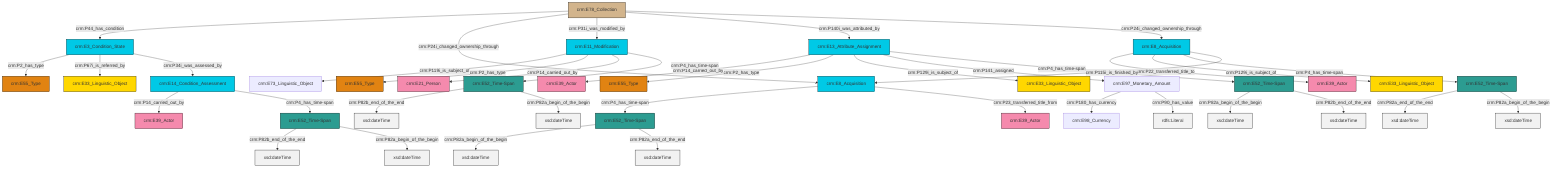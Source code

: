 graph TD
classDef Literal fill:#f2f2f2,stroke:#000000;
classDef CRM_Entity fill:#FFFFFF,stroke:#000000;
classDef Temporal_Entity fill:#00C9E6, stroke:#000000;
classDef Type fill:#E18312, stroke:#000000;
classDef Time-Span fill:#2C9C91, stroke:#000000;
classDef Appellation fill:#FFEB7F, stroke:#000000;
classDef Place fill:#008836, stroke:#000000;
classDef Persistent_Item fill:#B266B2, stroke:#000000;
classDef Conceptual_Object fill:#FFD700, stroke:#000000;
classDef Physical_Thing fill:#D2B48C, stroke:#000000;
classDef Actor fill:#f58aad, stroke:#000000;
classDef PC_Classes fill:#4ce600, stroke:#000000;
classDef Multi fill:#cccccc,stroke:#000000;

2["crm:E13_Attribute_Assignment"]:::Temporal_Entity -->|crm:P14_carried_out_by| 3["crm:E39_Actor"]:::Actor
4["crm:E78_Collection"]:::Physical_Thing -->|crm:P44_has_condition| 5["crm:E3_Condition_State"]:::Temporal_Entity
10["crm:E8_Acquisition"]:::Temporal_Entity -->|crm:P4_has_time-span| 11["crm:E52_Time-Span"]:::Time-Span
5["crm:E3_Condition_State"]:::Temporal_Entity -->|crm:P2_has_type| 12["crm:E55_Type"]:::Type
2["crm:E13_Attribute_Assignment"]:::Temporal_Entity -->|crm:P2_has_type| 8["crm:E55_Type"]:::Type
4["crm:E78_Collection"]:::Physical_Thing -->|crm:P24i_changed_ownership_through| 10["crm:E8_Acquisition"]:::Temporal_Entity
15["crm:E11_Modification"]:::Temporal_Entity -->|crm:P119i_is_subject_of| 16["crm:E73_Linguistic_Object"]:::Default
13["crm:E14_Condition_Assessment"]:::Temporal_Entity -->|crm:P14_carried_out_by| 21["crm:E39_Actor"]:::Actor
6["crm:E52_Time-Span"]:::Time-Span -->|crm:P82b_end_of_the_end| 22[xsd:dateTime]:::Literal
27["crm:E52_Time-Span"]:::Time-Span -->|crm:P82b_end_of_the_end| 28[xsd:dateTime]:::Literal
2["crm:E13_Attribute_Assignment"]:::Temporal_Entity -->|crm:P129i_is_subject_of| 31["crm:E33_Linguistic_Object"]:::Conceptual_Object
13["crm:E14_Condition_Assessment"]:::Temporal_Entity -->|crm:P4_has_time-span| 6["crm:E52_Time-Span"]:::Time-Span
4["crm:E78_Collection"]:::Physical_Thing -->|crm:P31i_was_modified_by| 15["crm:E11_Modification"]:::Temporal_Entity
25["crm:E52_Time-Span"]:::Time-Span -->|crm:P82a_begin_of_the_begin| 33[xsd:dateTime]:::Literal
2["crm:E13_Attribute_Assignment"]:::Temporal_Entity -->|crm:P141_assigned| 34["crm:E97_Monetary_Amount"]:::Default
11["crm:E52_Time-Span"]:::Time-Span -->|crm:P82a_begin_of_the_begin| 35[xsd:dateTime]:::Literal
34["crm:E97_Monetary_Amount"]:::Default -->|crm:P180_has_currency| 29["crm:E98_Currency"]:::Default
11["crm:E52_Time-Span"]:::Time-Span -->|crm:P82a_end_of_the_end| 41[xsd:dateTime]:::Literal
2["crm:E13_Attribute_Assignment"]:::Temporal_Entity -->|crm:P4_has_time-span| 25["crm:E52_Time-Span"]:::Time-Span
34["crm:E97_Monetary_Amount"]:::Default -->|crm:P90_has_value| 45[rdfs:Literal]:::Literal
19["crm:E8_Acquisition"]:::Temporal_Entity -->|crm:P22_transferred_title_to| 17["crm:E39_Actor"]:::Actor
47["crm:E52_Time-Span"]:::Time-Span -->|crm:P82a_end_of_the_end| 50[xsd:dateTime]:::Literal
6["crm:E52_Time-Span"]:::Time-Span -->|crm:P82a_begin_of_the_begin| 51[xsd:dateTime]:::Literal
5["crm:E3_Condition_State"]:::Temporal_Entity -->|crm:P67i_is_referred_by| 52["crm:E33_Linguistic_Object"]:::Conceptual_Object
15["crm:E11_Modification"]:::Temporal_Entity -->|crm:P2_has_type| 23["crm:E55_Type"]:::Type
19["crm:E8_Acquisition"]:::Temporal_Entity -->|crm:P129i_is_subject_of| 36["crm:E33_Linguistic_Object"]:::Conceptual_Object
4["crm:E78_Collection"]:::Physical_Thing -->|crm:P140i_was_attributed_by| 2["crm:E13_Attribute_Assignment"]:::Temporal_Entity
27["crm:E52_Time-Span"]:::Time-Span -->|crm:P82a_begin_of_the_begin| 54[xsd:dateTime]:::Literal
47["crm:E52_Time-Span"]:::Time-Span -->|crm:P82a_begin_of_the_begin| 56[xsd:dateTime]:::Literal
5["crm:E3_Condition_State"]:::Temporal_Entity -->|crm:P34i_was_assessed_by| 13["crm:E14_Condition_Assessment"]:::Temporal_Entity
19["crm:E8_Acquisition"]:::Temporal_Entity -->|crm:P4_has_time-span| 47["crm:E52_Time-Span"]:::Time-Span
10["crm:E8_Acquisition"]:::Temporal_Entity -->|crm:P23_transferred_title_from| 42["crm:E39_Actor"]:::Actor
15["crm:E11_Modification"]:::Temporal_Entity -->|crm:P14_carried_out_by| 0["crm:E21_Person"]:::Actor
15["crm:E11_Modification"]:::Temporal_Entity -->|crm:P4_has_time-span| 27["crm:E52_Time-Span"]:::Time-Span
4["crm:E78_Collection"]:::Physical_Thing -->|crm:P24i_changed_ownership_through| 19["crm:E8_Acquisition"]:::Temporal_Entity
25["crm:E52_Time-Span"]:::Time-Span -->|crm:P82b_end_of_the_end| 61[xsd:dateTime]:::Literal
19["crm:E8_Acquisition"]:::Temporal_Entity -->|crm:P115i_is_finished_by| 10["crm:E8_Acquisition"]:::Temporal_Entity